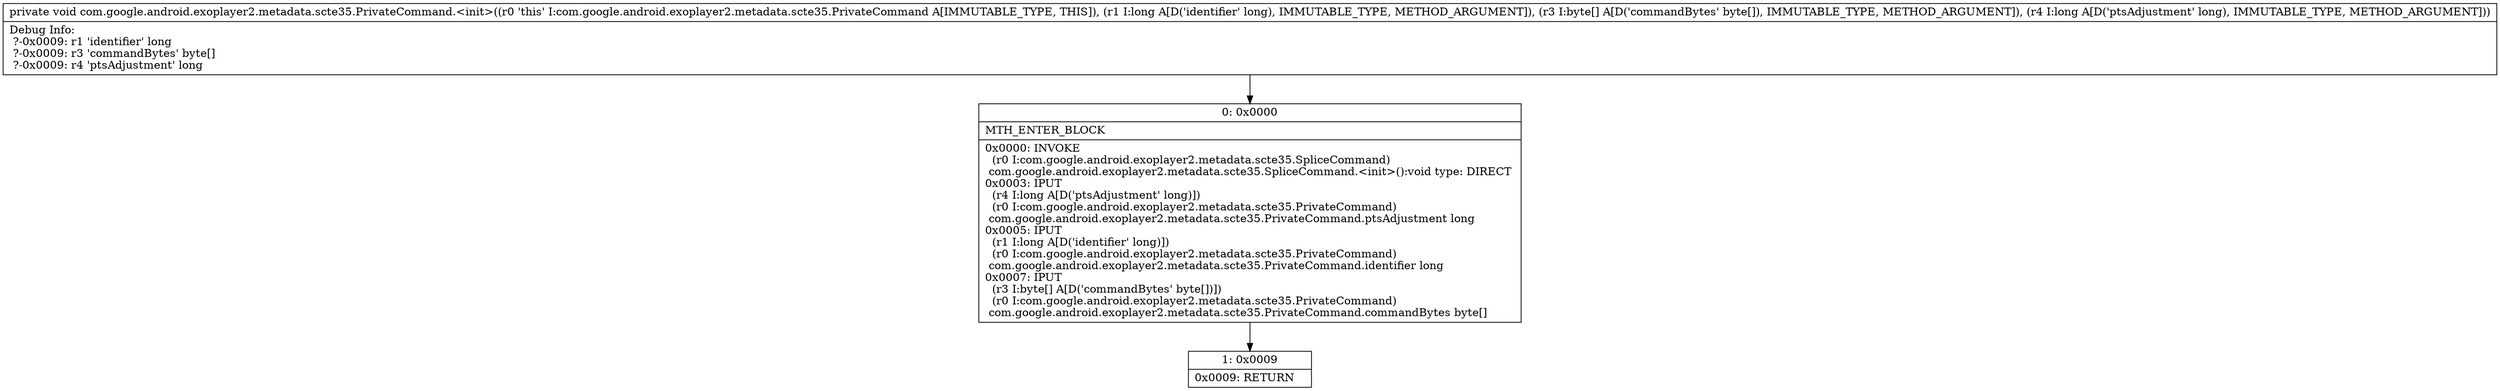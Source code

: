 digraph "CFG forcom.google.android.exoplayer2.metadata.scte35.PrivateCommand.\<init\>(J[BJ)V" {
Node_0 [shape=record,label="{0\:\ 0x0000|MTH_ENTER_BLOCK\l|0x0000: INVOKE  \l  (r0 I:com.google.android.exoplayer2.metadata.scte35.SpliceCommand)\l com.google.android.exoplayer2.metadata.scte35.SpliceCommand.\<init\>():void type: DIRECT \l0x0003: IPUT  \l  (r4 I:long A[D('ptsAdjustment' long)])\l  (r0 I:com.google.android.exoplayer2.metadata.scte35.PrivateCommand)\l com.google.android.exoplayer2.metadata.scte35.PrivateCommand.ptsAdjustment long \l0x0005: IPUT  \l  (r1 I:long A[D('identifier' long)])\l  (r0 I:com.google.android.exoplayer2.metadata.scte35.PrivateCommand)\l com.google.android.exoplayer2.metadata.scte35.PrivateCommand.identifier long \l0x0007: IPUT  \l  (r3 I:byte[] A[D('commandBytes' byte[])])\l  (r0 I:com.google.android.exoplayer2.metadata.scte35.PrivateCommand)\l com.google.android.exoplayer2.metadata.scte35.PrivateCommand.commandBytes byte[] \l}"];
Node_1 [shape=record,label="{1\:\ 0x0009|0x0009: RETURN   \l}"];
MethodNode[shape=record,label="{private void com.google.android.exoplayer2.metadata.scte35.PrivateCommand.\<init\>((r0 'this' I:com.google.android.exoplayer2.metadata.scte35.PrivateCommand A[IMMUTABLE_TYPE, THIS]), (r1 I:long A[D('identifier' long), IMMUTABLE_TYPE, METHOD_ARGUMENT]), (r3 I:byte[] A[D('commandBytes' byte[]), IMMUTABLE_TYPE, METHOD_ARGUMENT]), (r4 I:long A[D('ptsAdjustment' long), IMMUTABLE_TYPE, METHOD_ARGUMENT]))  | Debug Info:\l  ?\-0x0009: r1 'identifier' long\l  ?\-0x0009: r3 'commandBytes' byte[]\l  ?\-0x0009: r4 'ptsAdjustment' long\l}"];
MethodNode -> Node_0;
Node_0 -> Node_1;
}


